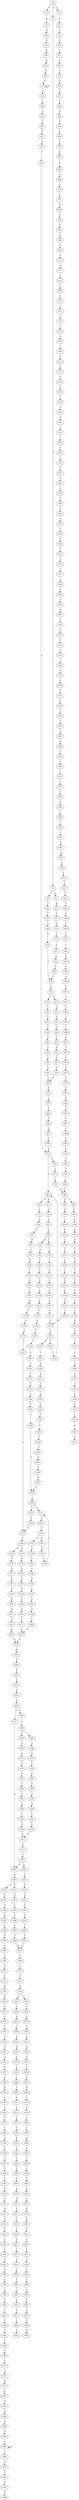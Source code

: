 strict digraph  {
	S0 -> S1 [ label = G ];
	S0 -> S2 [ label = C ];
	S0 -> S3 [ label = N ];
	S1 -> S4 [ label = T ];
	S2 -> S5 [ label = A ];
	S3 -> S6 [ label = N ];
	S4 -> S7 [ label = A ];
	S4 -> S8 [ label = C ];
	S5 -> S9 [ label = A ];
	S6 -> S10 [ label = N ];
	S7 -> S11 [ label = G ];
	S8 -> S12 [ label = T ];
	S9 -> S13 [ label = C ];
	S10 -> S14 [ label = N ];
	S11 -> S15 [ label = T ];
	S12 -> S16 [ label = T ];
	S13 -> S17 [ label = C ];
	S14 -> S18 [ label = N ];
	S15 -> S19 [ label = C ];
	S16 -> S20 [ label = A ];
	S17 -> S21 [ label = C ];
	S18 -> S22 [ label = N ];
	S19 -> S23 [ label = T ];
	S20 -> S24 [ label = G ];
	S21 -> S25 [ label = C ];
	S22 -> S26 [ label = N ];
	S23 -> S27 [ label = T ];
	S24 -> S28 [ label = C ];
	S25 -> S29 [ label = A ];
	S26 -> S30 [ label = N ];
	S27 -> S31 [ label = A ];
	S28 -> S32 [ label = C ];
	S29 -> S33 [ label = T ];
	S30 -> S34 [ label = G ];
	S30 -> S30 [ label = N ];
	S31 -> S35 [ label = G ];
	S32 -> S36 [ label = T ];
	S32 -> S37 [ label = C ];
	S33 -> S38 [ label = C ];
	S34 -> S39 [ label = A ];
	S35 -> S28 [ label = C ];
	S36 -> S40 [ label = C ];
	S37 -> S41 [ label = C ];
	S38 -> S42 [ label = G ];
	S39 -> S43 [ label = C ];
	S40 -> S44 [ label = T ];
	S41 -> S45 [ label = T ];
	S42 -> S46 [ label = G ];
	S43 -> S47 [ label = T ];
	S44 -> S48 [ label = C ];
	S45 -> S49 [ label = C ];
	S46 -> S50 [ label = C ];
	S47 -> S51 [ label = C ];
	S48 -> S52 [ label = C ];
	S49 -> S53 [ label = C ];
	S50 -> S54 [ label = A ];
	S51 -> S55 [ label = T ];
	S52 -> S56 [ label = G ];
	S53 -> S57 [ label = G ];
	S54 -> S58 [ label = C ];
	S55 -> S59 [ label = T ];
	S56 -> S60 [ label = G ];
	S57 -> S61 [ label = G ];
	S58 -> S62 [ label = C ];
	S59 -> S63 [ label = C ];
	S60 -> S64 [ label = G ];
	S61 -> S65 [ label = G ];
	S62 -> S66 [ label = A ];
	S63 -> S67 [ label = C ];
	S63 -> S68 [ label = T ];
	S64 -> S69 [ label = G ];
	S65 -> S69 [ label = G ];
	S66 -> S70 [ label = G ];
	S67 -> S71 [ label = A ];
	S67 -> S72 [ label = T ];
	S68 -> S73 [ label = T ];
	S69 -> S74 [ label = A ];
	S70 -> S75 [ label = G ];
	S71 -> S76 [ label = G ];
	S72 -> S77 [ label = C ];
	S73 -> S78 [ label = T ];
	S74 -> S79 [ label = C ];
	S75 -> S80 [ label = C ];
	S76 -> S81 [ label = T ];
	S77 -> S82 [ label = G ];
	S78 -> S83 [ label = T ];
	S79 -> S84 [ label = T ];
	S80 -> S85 [ label = C ];
	S81 -> S86 [ label = C ];
	S82 -> S87 [ label = C ];
	S83 -> S88 [ label = T ];
	S83 -> S89 [ label = A ];
	S84 -> S90 [ label = C ];
	S85 -> S91 [ label = C ];
	S86 -> S92 [ label = G ];
	S86 -> S93 [ label = C ];
	S87 -> S94 [ label = G ];
	S88 -> S95 [ label = C ];
	S89 -> S96 [ label = G ];
	S90 -> S97 [ label = T ];
	S91 -> S98 [ label = C ];
	S92 -> S99 [ label = T ];
	S93 -> S100 [ label = T ];
	S94 -> S101 [ label = T ];
	S95 -> S102 [ label = A ];
	S96 -> S103 [ label = T ];
	S97 -> S104 [ label = T ];
	S98 -> S105 [ label = C ];
	S99 -> S106 [ label = T ];
	S100 -> S107 [ label = T ];
	S101 -> S108 [ label = T ];
	S102 -> S109 [ label = A ];
	S103 -> S110 [ label = C ];
	S104 -> S63 [ label = C ];
	S105 -> S111 [ label = C ];
	S106 -> S112 [ label = C ];
	S107 -> S113 [ label = C ];
	S108 -> S114 [ label = T ];
	S109 -> S115 [ label = T ];
	S110 -> S116 [ label = A ];
	S111 -> S117 [ label = G ];
	S112 -> S118 [ label = G ];
	S113 -> S119 [ label = C ];
	S114 -> S120 [ label = G ];
	S115 -> S121 [ label = A ];
	S116 -> S122 [ label = T ];
	S117 -> S123 [ label = A ];
	S118 -> S124 [ label = A ];
	S119 -> S125 [ label = A ];
	S120 -> S126 [ label = T ];
	S121 -> S127 [ label = G ];
	S122 -> S128 [ label = T ];
	S123 -> S129 [ label = C ];
	S124 -> S130 [ label = C ];
	S125 -> S131 [ label = C ];
	S126 -> S132 [ label = G ];
	S127 -> S133 [ label = T ];
	S128 -> S134 [ label = C ];
	S129 -> S135 [ label = G ];
	S130 -> S136 [ label = T ];
	S131 -> S137 [ label = T ];
	S132 -> S138 [ label = T ];
	S133 -> S139 [ label = T ];
	S134 -> S140 [ label = C ];
	S135 -> S141 [ label = C ];
	S136 -> S142 [ label = C ];
	S137 -> S143 [ label = C ];
	S138 -> S144 [ label = T ];
	S139 -> S145 [ label = A ];
	S140 -> S146 [ label = A ];
	S141 -> S147 [ label = G ];
	S142 -> S148 [ label = T ];
	S143 -> S149 [ label = T ];
	S144 -> S150 [ label = T ];
	S145 -> S151 [ label = T ];
	S146 -> S152 [ label = C ];
	S147 -> S153 [ label = A ];
	S148 -> S154 [ label = C ];
	S149 -> S155 [ label = T ];
	S149 -> S156 [ label = C ];
	S150 -> S157 [ label = A ];
	S151 -> S158 [ label = T ];
	S152 -> S159 [ label = T ];
	S153 -> S160 [ label = A ];
	S154 -> S161 [ label = G ];
	S155 -> S162 [ label = C ];
	S156 -> S163 [ label = T ];
	S157 -> S164 [ label = T ];
	S158 -> S165 [ label = G ];
	S159 -> S143 [ label = C ];
	S160 -> S166 [ label = C ];
	S161 -> S167 [ label = C ];
	S162 -> S67 [ label = C ];
	S163 -> S168 [ label = G ];
	S164 -> S169 [ label = T ];
	S165 -> S170 [ label = T ];
	S166 -> S171 [ label = G ];
	S167 -> S172 [ label = T ];
	S168 -> S173 [ label = T ];
	S169 -> S174 [ label = A ];
	S169 -> S175 [ label = G ];
	S170 -> S176 [ label = T ];
	S171 -> S177 [ label = A ];
	S172 -> S178 [ label = C ];
	S173 -> S179 [ label = C ];
	S174 -> S180 [ label = A ];
	S175 -> S181 [ label = G ];
	S176 -> S182 [ label = A ];
	S177 -> S183 [ label = C ];
	S178 -> S184 [ label = G ];
	S179 -> S185 [ label = G ];
	S180 -> S186 [ label = A ];
	S181 -> S187 [ label = A ];
	S182 -> S188 [ label = A ];
	S183 -> S189 [ label = G ];
	S184 -> S190 [ label = T ];
	S185 -> S191 [ label = T ];
	S186 -> S192 [ label = G ];
	S187 -> S193 [ label = G ];
	S188 -> S194 [ label = A ];
	S189 -> S195 [ label = C ];
	S190 -> S196 [ label = G ];
	S191 -> S197 [ label = G ];
	S192 -> S198 [ label = A ];
	S193 -> S199 [ label = A ];
	S194 -> S200 [ label = T ];
	S195 -> S201 [ label = G ];
	S196 -> S202 [ label = T ];
	S197 -> S203 [ label = C ];
	S198 -> S204 [ label = A ];
	S199 -> S205 [ label = A ];
	S200 -> S206 [ label = C ];
	S201 -> S207 [ label = T ];
	S202 -> S208 [ label = T ];
	S203 -> S209 [ label = T ];
	S204 -> S210 [ label = G ];
	S205 -> S211 [ label = G ];
	S206 -> S212 [ label = G ];
	S207 -> S213 [ label = C ];
	S208 -> S214 [ label = C ];
	S208 -> S215 [ label = T ];
	S209 -> S216 [ label = C ];
	S210 -> S217 [ label = T ];
	S211 -> S218 [ label = T ];
	S212 -> S219 [ label = T ];
	S213 -> S220 [ label = T ];
	S214 -> S221 [ label = G ];
	S215 -> S222 [ label = A ];
	S216 -> S223 [ label = G ];
	S217 -> S224 [ label = A ];
	S218 -> S225 [ label = A ];
	S219 -> S226 [ label = T ];
	S220 -> S227 [ label = T ];
	S221 -> S228 [ label = T ];
	S222 -> S164 [ label = T ];
	S223 -> S229 [ label = T ];
	S224 -> S230 [ label = G ];
	S225 -> S230 [ label = G ];
	S226 -> S231 [ label = T ];
	S227 -> S232 [ label = A ];
	S228 -> S233 [ label = T ];
	S228 -> S234 [ label = G ];
	S229 -> S235 [ label = G ];
	S230 -> S236 [ label = G ];
	S232 -> S237 [ label = G ];
	S233 -> S238 [ label = G ];
	S234 -> S239 [ label = T ];
	S235 -> S202 [ label = T ];
	S236 -> S240 [ label = A ];
	S237 -> S241 [ label = A ];
	S238 -> S242 [ label = A ];
	S239 -> S243 [ label = T ];
	S240 -> S244 [ label = C ];
	S241 -> S245 [ label = C ];
	S242 -> S246 [ label = A ];
	S243 -> S214 [ label = C ];
	S244 -> S247 [ label = G ];
	S245 -> S248 [ label = C ];
	S246 -> S249 [ label = G ];
	S247 -> S250 [ label = G ];
	S248 -> S251 [ label = A ];
	S249 -> S252 [ label = A ];
	S250 -> S253 [ label = A ];
	S251 -> S254 [ label = A ];
	S252 -> S255 [ label = A ];
	S253 -> S256 [ label = A ];
	S253 -> S257 [ label = C ];
	S254 -> S258 [ label = C ];
	S255 -> S259 [ label = G ];
	S256 -> S260 [ label = C ];
	S257 -> S261 [ label = A ];
	S258 -> S262 [ label = C ];
	S259 -> S263 [ label = T ];
	S260 -> S264 [ label = C ];
	S260 -> S265 [ label = T ];
	S261 -> S266 [ label = A ];
	S262 -> S267 [ label = G ];
	S263 -> S224 [ label = A ];
	S264 -> S268 [ label = A ];
	S265 -> S269 [ label = A ];
	S266 -> S270 [ label = G ];
	S266 -> S271 [ label = C ];
	S267 -> S272 [ label = G ];
	S268 -> S273 [ label = A ];
	S269 -> S274 [ label = G ];
	S270 -> S275 [ label = G ];
	S271 -> S276 [ label = G ];
	S272 -> S277 [ label = A ];
	S273 -> S278 [ label = G ];
	S274 -> S279 [ label = G ];
	S275 -> S280 [ label = A ];
	S276 -> S281 [ label = T ];
	S277 -> S282 [ label = C ];
	S278 -> S283 [ label = G ];
	S279 -> S284 [ label = G ];
	S280 -> S285 [ label = G ];
	S281 -> S286 [ label = C ];
	S282 -> S287 [ label = G ];
	S283 -> S288 [ label = A ];
	S284 -> S289 [ label = A ];
	S285 -> S290 [ label = C ];
	S286 -> S291 [ label = T ];
	S287 -> S292 [ label = A ];
	S288 -> S293 [ label = G ];
	S289 -> S294 [ label = G ];
	S290 -> S295 [ label = G ];
	S291 -> S296 [ label = T ];
	S292 -> S297 [ label = G ];
	S293 -> S298 [ label = A ];
	S294 -> S299 [ label = A ];
	S295 -> S300 [ label = A ];
	S296 -> S301 [ label = A ];
	S297 -> S302 [ label = G ];
	S298 -> S303 [ label = C ];
	S299 -> S304 [ label = C ];
	S300 -> S305 [ label = G ];
	S301 -> S306 [ label = C ];
	S302 -> S307 [ label = A ];
	S303 -> S308 [ label = G ];
	S304 -> S309 [ label = G ];
	S305 -> S310 [ label = G ];
	S306 -> S311 [ label = T ];
	S307 -> S312 [ label = C ];
	S308 -> S313 [ label = G ];
	S309 -> S313 [ label = G ];
	S310 -> S314 [ label = C ];
	S311 -> S315 [ label = T ];
	S312 -> S316 [ label = A ];
	S313 -> S317 [ label = A ];
	S314 -> S318 [ label = G ];
	S315 -> S319 [ label = A ];
	S316 -> S320 [ label = C ];
	S317 -> S321 [ label = C ];
	S318 -> S322 [ label = G ];
	S319 -> S323 [ label = A ];
	S319 -> S324 [ label = G ];
	S320 -> S325 [ label = A ];
	S321 -> S326 [ label = C ];
	S321 -> S261 [ label = A ];
	S322 -> S327 [ label = A ];
	S323 -> S328 [ label = A ];
	S324 -> S329 [ label = G ];
	S325 -> S330 [ label = G ];
	S326 -> S331 [ label = A ];
	S327 -> S332 [ label = C ];
	S328 -> S333 [ label = G ];
	S329 -> S334 [ label = G ];
	S330 -> S335 [ label = T ];
	S331 -> S336 [ label = C ];
	S332 -> S337 [ label = T ];
	S333 -> S338 [ label = G ];
	S334 -> S339 [ label = G ];
	S335 -> S340 [ label = C ];
	S336 -> S341 [ label = G ];
	S337 -> S342 [ label = T ];
	S338 -> S343 [ label = A ];
	S339 -> S344 [ label = G ];
	S340 -> S345 [ label = C ];
	S341 -> S346 [ label = T ];
	S342 -> S347 [ label = A ];
	S343 -> S348 [ label = G ];
	S344 -> S349 [ label = G ];
	S345 -> S350 [ label = T ];
	S346 -> S351 [ label = C ];
	S347 -> S352 [ label = A ];
	S348 -> S353 [ label = G ];
	S349 -> S354 [ label = C ];
	S350 -> S355 [ label = A ];
	S351 -> S356 [ label = T ];
	S352 -> S357 [ label = T ];
	S353 -> S358 [ label = G ];
	S354 -> S359 [ label = C ];
	S355 -> S360 [ label = G ];
	S356 -> S361 [ label = T ];
	S357 -> S362 [ label = C ];
	S358 -> S363 [ label = T ];
	S359 -> S364 [ label = A ];
	S360 -> S365 [ label = C ];
	S361 -> S301 [ label = A ];
	S362 -> S366 [ label = G ];
	S363 -> S367 [ label = T ];
	S364 -> S368 [ label = G ];
	S365 -> S369 [ label = C ];
	S366 -> S370 [ label = T ];
	S367 -> S371 [ label = A ];
	S368 -> S372 [ label = T ];
	S369 -> S373 [ label = T ];
	S370 -> S374 [ label = T ];
	S371 -> S375 [ label = C ];
	S372 -> S376 [ label = C ];
	S373 -> S377 [ label = C ];
	S374 -> S378 [ label = C ];
	S375 -> S379 [ label = T ];
	S376 -> S380 [ label = T ];
	S377 -> S381 [ label = A ];
	S378 -> S382 [ label = C ];
	S379 -> S383 [ label = C ];
	S380 -> S384 [ label = C ];
	S381 -> S385 [ label = G ];
	S382 -> S386 [ label = C ];
	S383 -> S387 [ label = G ];
	S384 -> S388 [ label = G ];
	S385 -> S389 [ label = C ];
	S386 -> S390 [ label = C ];
	S387 -> S391 [ label = G ];
	S388 -> S392 [ label = G ];
	S389 -> S393 [ label = T ];
	S390 -> S394 [ label = G ];
	S391 -> S395 [ label = T ];
	S392 -> S396 [ label = T ];
	S393 -> S397 [ label = G ];
	S394 -> S398 [ label = T ];
	S395 -> S399 [ label = C ];
	S396 -> S400 [ label = C ];
	S397 -> S401 [ label = A ];
	S398 -> S402 [ label = G ];
	S399 -> S403 [ label = G ];
	S400 -> S404 [ label = C ];
	S401 -> S405 [ label = G ];
	S402 -> S406 [ label = G ];
	S403 -> S407 [ label = G ];
	S404 -> S408 [ label = G ];
	S405 -> S409 [ label = A ];
	S406 -> S410 [ label = T ];
	S407 -> S411 [ label = A ];
	S408 -> S412 [ label = A ];
	S409 -> S413 [ label = C ];
	S410 -> S414 [ label = A ];
	S411 -> S415 [ label = A ];
	S412 -> S416 [ label = A ];
	S413 -> S417 [ label = G ];
	S414 -> S418 [ label = C ];
	S415 -> S419 [ label = C ];
	S416 -> S420 [ label = C ];
	S417 -> S421 [ label = T ];
	S418 -> S422 [ label = T ];
	S419 -> S423 [ label = T ];
	S420 -> S424 [ label = T ];
	S421 -> S425 [ label = T ];
	S422 -> S426 [ label = C ];
	S423 -> S427 [ label = T ];
	S424 -> S428 [ label = T ];
	S425 -> S429 [ label = G ];
	S426 -> S430 [ label = C ];
	S427 -> S431 [ label = C ];
	S428 -> S432 [ label = C ];
	S429 -> S433 [ label = C ];
	S430 -> S434 [ label = T ];
	S431 -> S435 [ label = C ];
	S432 -> S436 [ label = T ];
	S433 -> S437 [ label = T ];
	S434 -> S438 [ label = A ];
	S435 -> S439 [ label = T ];
	S436 -> S440 [ label = C ];
	S437 -> S441 [ label = T ];
	S438 -> S442 [ label = C ];
	S439 -> S443 [ label = T ];
	S440 -> S444 [ label = T ];
	S441 -> S445 [ label = T ];
	S442 -> S446 [ label = T ];
	S443 -> S447 [ label = C ];
	S444 -> S448 [ label = C ];
	S445 -> S449 [ label = A ];
	S446 -> S450 [ label = T ];
	S447 -> S451 [ label = G ];
	S448 -> S452 [ label = G ];
	S449 -> S453 [ label = A ];
	S450 -> S454 [ label = T ];
	S451 -> S455 [ label = G ];
	S452 -> S456 [ label = G ];
	S453 -> S457 [ label = A ];
	S454 -> S458 [ label = T ];
	S455 -> S459 [ label = T ];
	S456 -> S460 [ label = T ];
	S457 -> S461 [ label = T ];
	S458 -> S462 [ label = T ];
	S459 -> S463 [ label = G ];
	S460 -> S464 [ label = G ];
	S461 -> S465 [ label = T ];
	S462 -> S466 [ label = T ];
	S465 -> S467 [ label = T ];
	S466 -> S468 [ label = T ];
	S467 -> S469 [ label = T ];
	S468 -> S470 [ label = T ];
	S469 -> S471 [ label = G ];
	S470 -> S472 [ label = A ];
	S471 -> S473 [ label = T ];
	S472 -> S474 [ label = A ];
	S473 -> S475 [ label = T ];
	S474 -> S476 [ label = A ];
	S475 -> S477 [ label = C ];
	S476 -> S478 [ label = A ];
	S477 -> S479 [ label = A ];
	S478 -> S480 [ label = A ];
	S479 -> S481 [ label = A ];
	S480 -> S482 [ label = A ];
	S481 -> S483 [ label = A ];
	S482 -> S484 [ label = A ];
	S483 -> S485 [ label = A ];
	S484 -> S486 [ label = A ];
	S485 -> S487 [ label = C ];
	S486 -> S488 [ label = C ];
	S486 -> S486 [ label = A ];
	S487 -> S489 [ label = T ];
	S488 -> S490 [ label = G ];
	S489 -> S491 [ label = T ];
	S490 -> S492 [ label = A ];
	S491 -> S493 [ label = C ];
	S492 -> S494 [ label = C ];
	S493 -> S495 [ label = T ];
	S494 -> S496 [ label = T ];
	S495 -> S497 [ label = T ];
	S497 -> S498 [ label = T ];
	S498 -> S83 [ label = T ];
}

